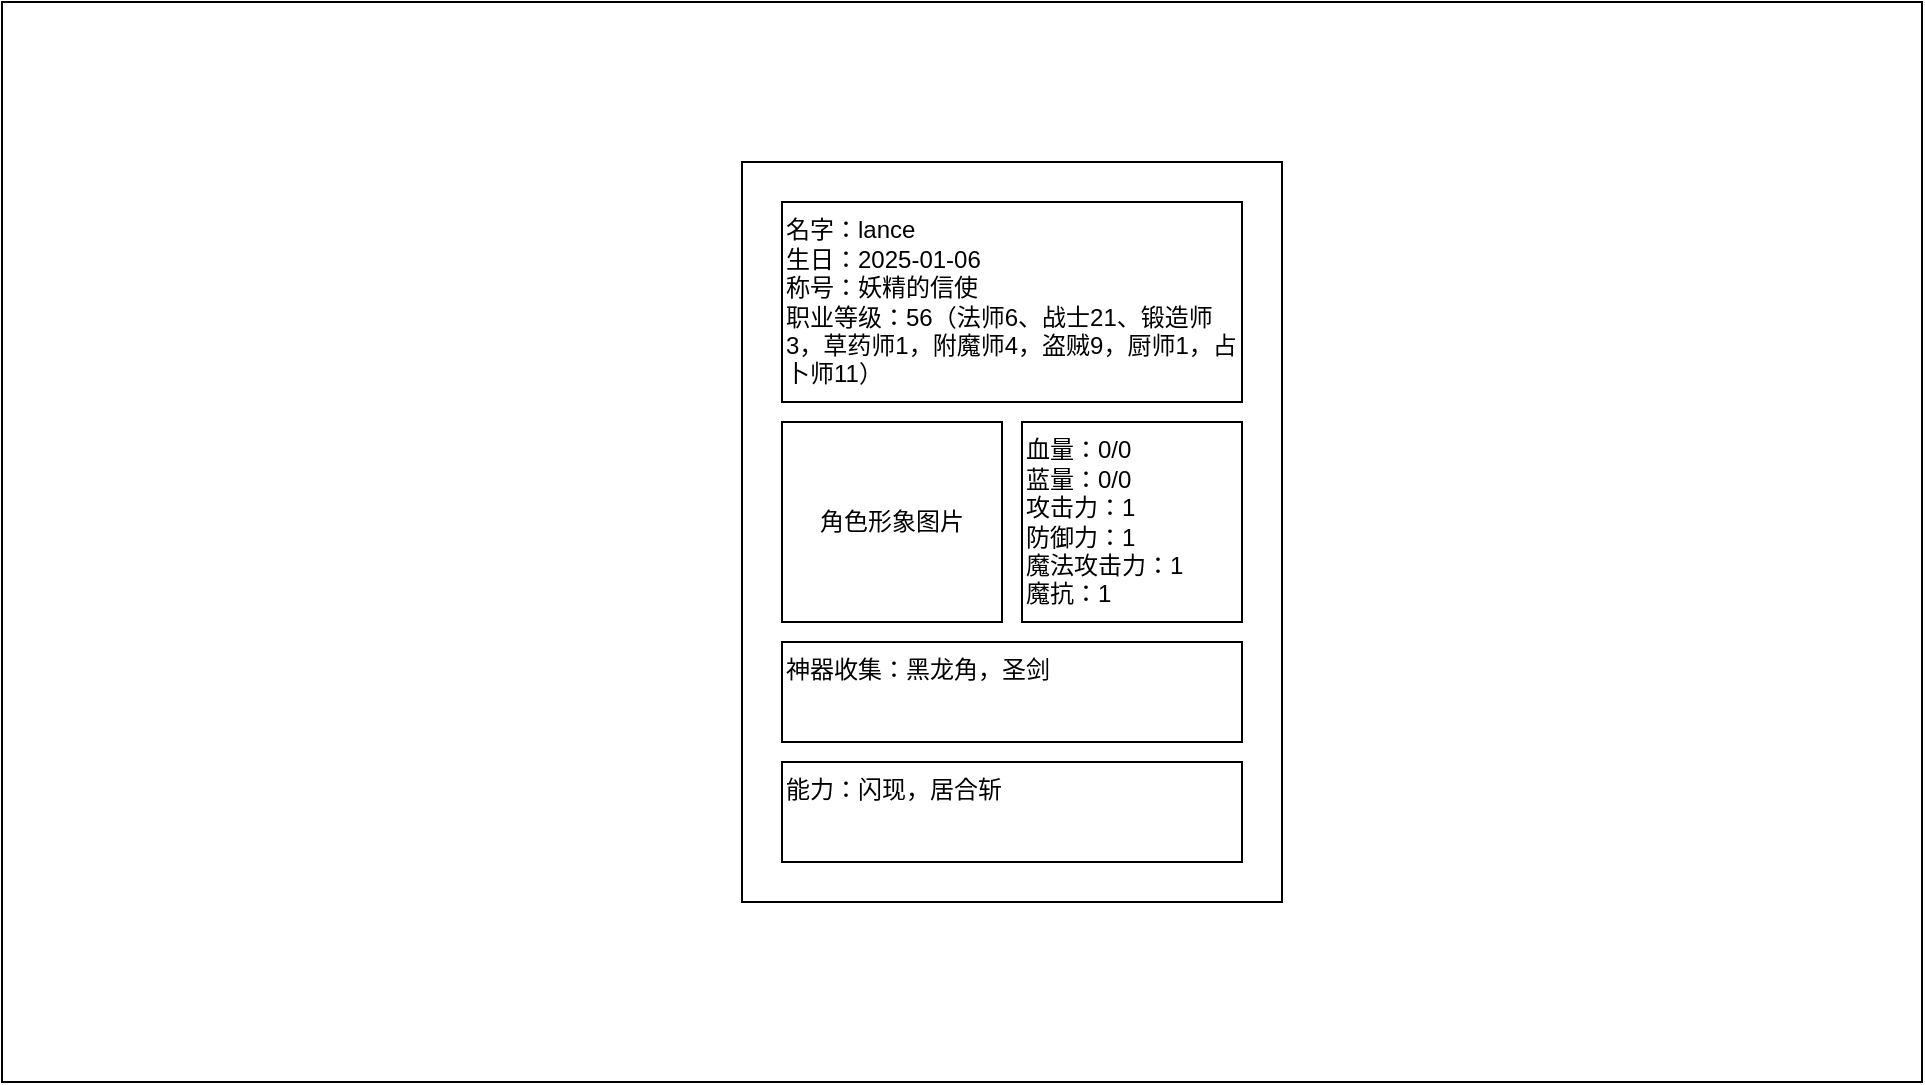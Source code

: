 <mxfile version="27.1.6">
  <diagram name="第 1 页" id="INpxyaxJs5-nK2j82GfY">
    <mxGraphModel dx="1800" dy="718" grid="1" gridSize="10" guides="1" tooltips="1" connect="1" arrows="1" fold="1" page="1" pageScale="1" pageWidth="827" pageHeight="1169" math="0" shadow="0">
      <root>
        <mxCell id="0" />
        <mxCell id="1" parent="0" />
        <mxCell id="b-Wlq2eOZtSJIpx6lz2Y-1" value="" style="rounded=0;whiteSpace=wrap;html=1;fillColor=none;movable=0;resizable=0;rotatable=0;deletable=0;editable=0;locked=1;connectable=0;" parent="1" vertex="1">
          <mxGeometry x="330" y="120" width="960" height="540" as="geometry" />
        </mxCell>
        <mxCell id="b-Wlq2eOZtSJIpx6lz2Y-2" value="" style="rounded=0;whiteSpace=wrap;html=1;fillColor=none;" parent="1" vertex="1">
          <mxGeometry x="700" y="200" width="270" height="370" as="geometry" />
        </mxCell>
        <mxCell id="YhxZOhW0D_fjrTyIK-lM-1" value="名字：lance&lt;div&gt;生日：2025-01-06&lt;br&gt;&lt;div&gt;称号：妖精的信使&lt;/div&gt;&lt;div&gt;职业等级：56（法师6、战士21、锻造师3，草药师1，附魔师4，盗贼9，厨师1，占卜师11）&lt;/div&gt;&lt;/div&gt;" style="rounded=0;whiteSpace=wrap;html=1;fillColor=none;align=left;glass=0;" parent="1" vertex="1">
          <mxGeometry x="720" y="220" width="230" height="100" as="geometry" />
        </mxCell>
        <mxCell id="YhxZOhW0D_fjrTyIK-lM-2" value="血量：0/0&lt;div&gt;蓝量：0/0&lt;/div&gt;&lt;div&gt;攻击力：1&lt;/div&gt;&lt;div&gt;防御力：1&lt;/div&gt;&lt;div&gt;魔法攻击力：1&lt;/div&gt;&lt;div&gt;魔抗：1&lt;/div&gt;" style="rounded=0;whiteSpace=wrap;html=1;fillColor=none;align=left;" parent="1" vertex="1">
          <mxGeometry x="840" y="330" width="110" height="100" as="geometry" />
        </mxCell>
        <mxCell id="YhxZOhW0D_fjrTyIK-lM-7" value="神器收集：黑龙角，圣剑" style="rounded=0;whiteSpace=wrap;html=1;fillColor=none;align=left;labelPosition=center;verticalLabelPosition=middle;verticalAlign=top;" parent="1" vertex="1">
          <mxGeometry x="720" y="440" width="230" height="50" as="geometry" />
        </mxCell>
        <mxCell id="cvERct0VnnuNf-2LxuTa-2" value="角色形象图片" style="rounded=0;whiteSpace=wrap;html=1;fillColor=none;align=center;" vertex="1" parent="1">
          <mxGeometry x="720" y="330" width="110" height="100" as="geometry" />
        </mxCell>
        <mxCell id="cvERct0VnnuNf-2LxuTa-10" value="能力：闪现，居合斩" style="rounded=0;whiteSpace=wrap;html=1;fillColor=none;align=left;labelPosition=center;verticalLabelPosition=middle;verticalAlign=top;" vertex="1" parent="1">
          <mxGeometry x="720" y="500" width="230" height="50" as="geometry" />
        </mxCell>
      </root>
    </mxGraphModel>
  </diagram>
</mxfile>
